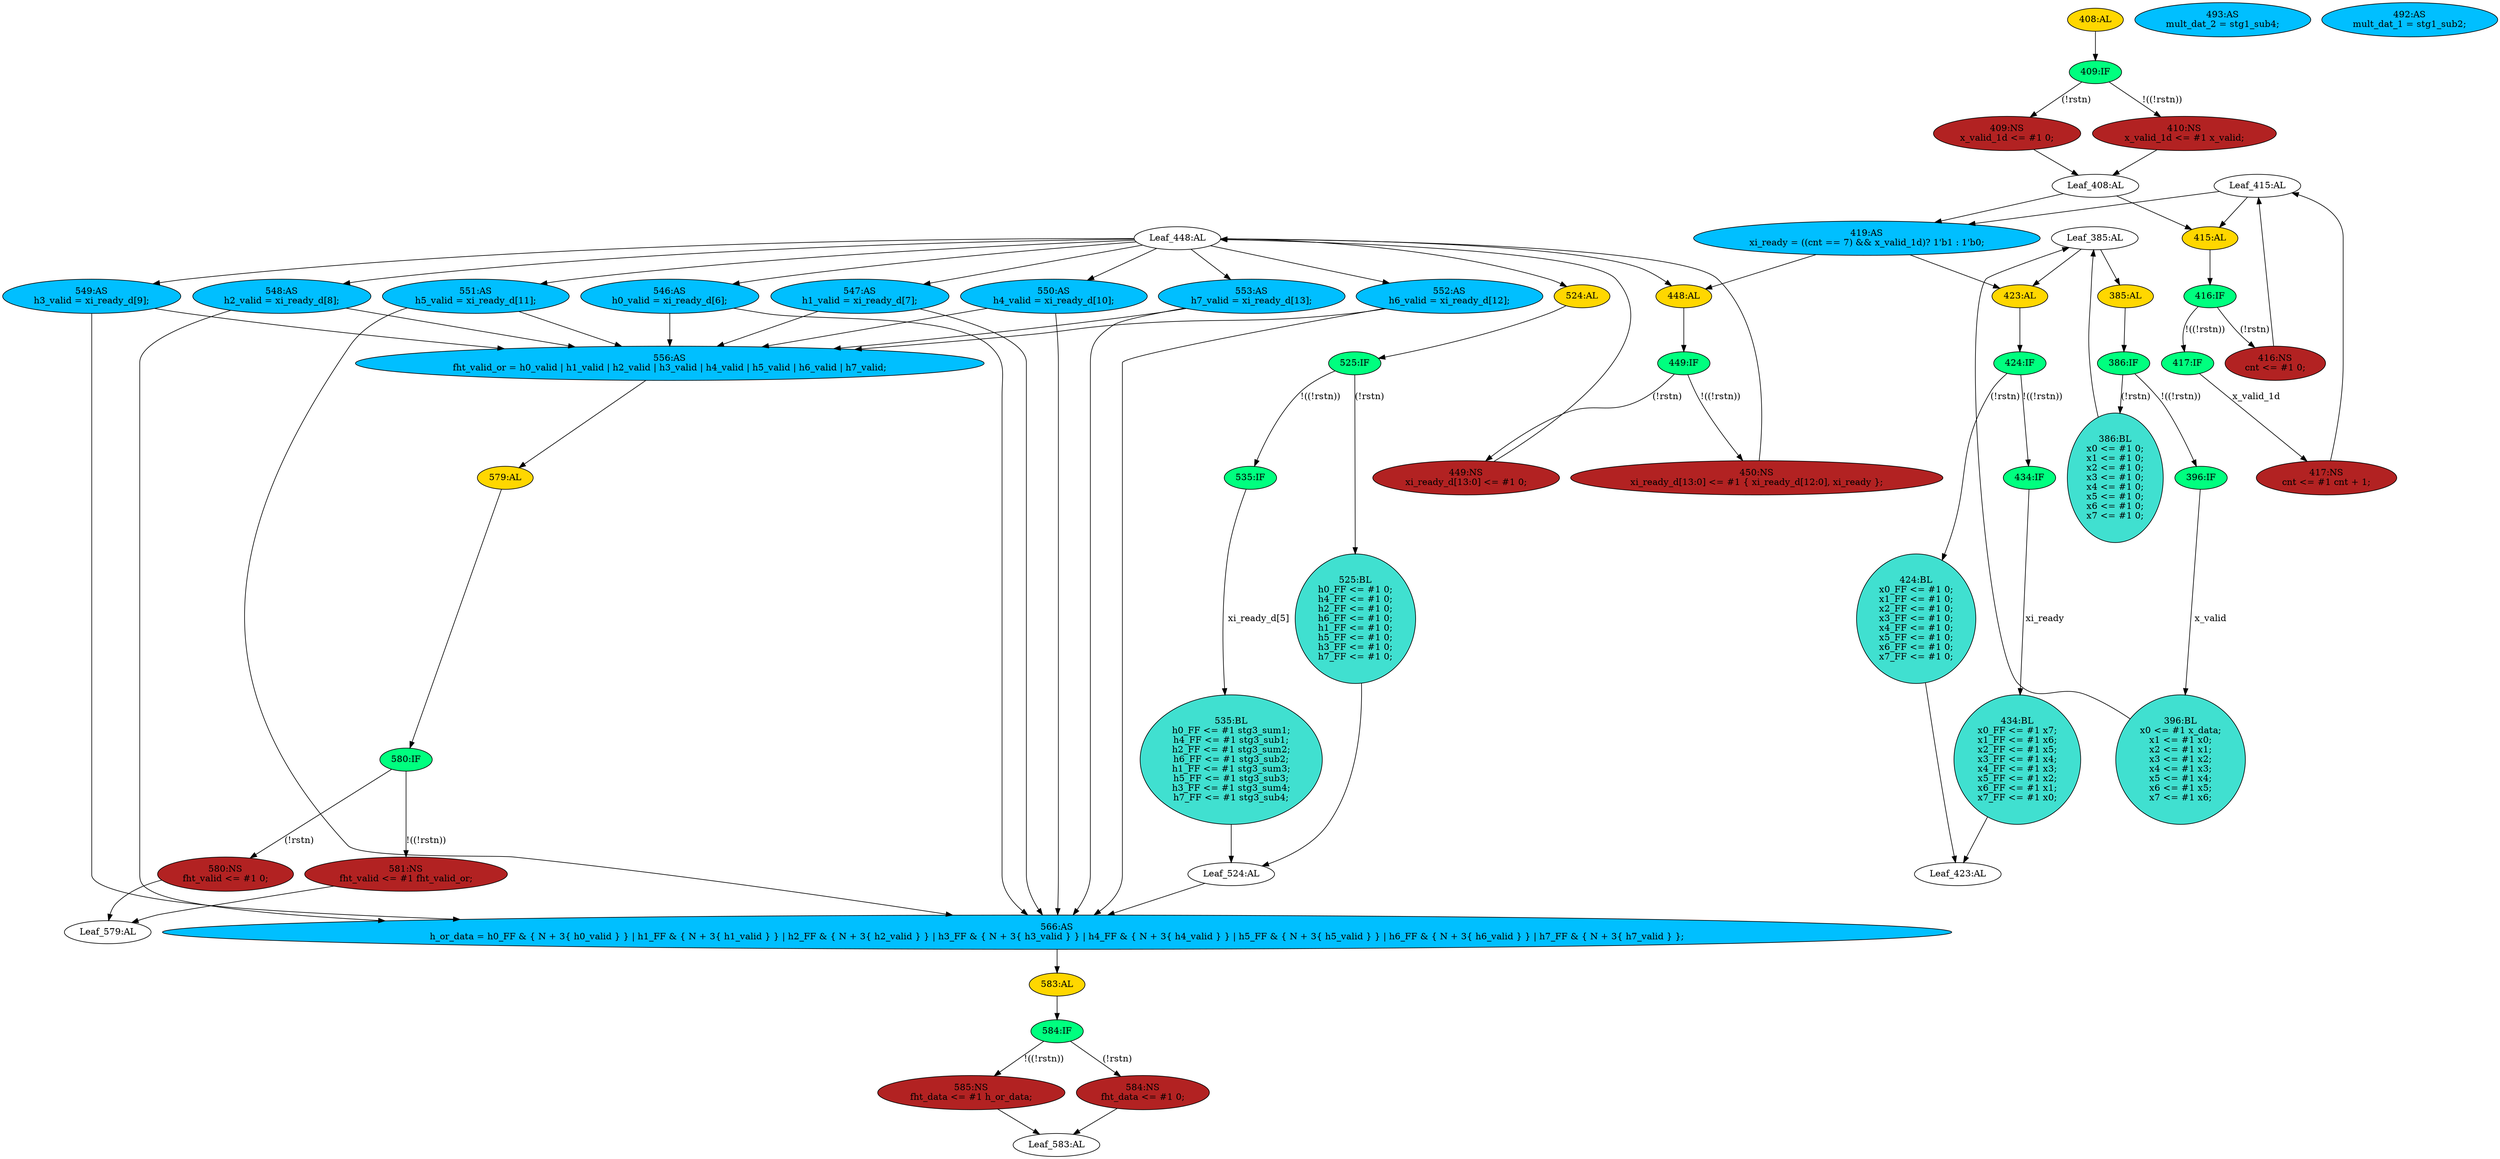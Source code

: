 strict digraph "compose( ,  )" {
	node [label="\N"];
	"548:AS"	 [ast="<pyverilog.vparser.ast.Assign object at 0x7f9d5c8085d0>",
		def_var="['h2_valid']",
		fillcolor=deepskyblue,
		label="548:AS
h2_valid = xi_ready_d[8];",
		statements="[]",
		style=filled,
		typ=Assign,
		use_var="['xi_ready_d']"];
	"566:AS"	 [ast="<pyverilog.vparser.ast.Assign object at 0x7f9d5c7f9c10>",
		def_var="['h_or_data']",
		fillcolor=deepskyblue,
		label="566:AS
h_or_data = h0_FF & { N + 3{ h0_valid } } | h1_FF & { N + 3{ h1_valid } } | h2_FF & { N + 3{ h2_valid } } | h3_FF & { N + \
3{ h3_valid } } | h4_FF & { N + 3{ h4_valid } } | h5_FF & { N + 3{ h5_valid } } | h6_FF & { N + 3{ h6_valid } } | h7_FF & { N + \
3{ h7_valid } };",
		statements="[]",
		style=filled,
		typ=Assign,
		use_var="['h0_FF', 'h0_valid', 'h1_FF', 'h1_valid', 'h2_FF', 'h2_valid', 'h3_FF', 'h3_valid', 'h4_FF', 'h4_valid', 'h5_FF', 'h5_valid', '\
h6_FF', 'h6_valid', 'h7_FF', 'h7_valid']"];
	"548:AS" -> "566:AS";
	"556:AS"	 [ast="<pyverilog.vparser.ast.Assign object at 0x7f9d5c7df1d0>",
		def_var="['fht_valid_or']",
		fillcolor=deepskyblue,
		label="556:AS
fht_valid_or = h0_valid | h1_valid | h2_valid | h3_valid | h4_valid | h5_valid | h6_valid | h7_valid;",
		statements="[]",
		style=filled,
		typ=Assign,
		use_var="['h0_valid', 'h1_valid', 'h2_valid', 'h3_valid', 'h4_valid', 'h5_valid', 'h6_valid', 'h7_valid']"];
	"548:AS" -> "556:AS";
	"409:IF"	 [ast="<pyverilog.vparser.ast.IfStatement object at 0x7f9d5ca96e90>",
		fillcolor=springgreen,
		label="409:IF",
		statements="[]",
		style=filled,
		typ=IfStatement];
	"409:NS"	 [ast="<pyverilog.vparser.ast.NonblockingSubstitution object at 0x7f9d5ca96e10>",
		fillcolor=firebrick,
		label="409:NS
x_valid_1d <= #1 0;",
		statements="[<pyverilog.vparser.ast.NonblockingSubstitution object at 0x7f9d5ca96e10>]",
		style=filled,
		typ=NonblockingSubstitution];
	"409:IF" -> "409:NS"	 [cond="['rstn']",
		label="(!rstn)",
		lineno=409];
	"410:NS"	 [ast="<pyverilog.vparser.ast.NonblockingSubstitution object at 0x7f9d5ca95050>",
		fillcolor=firebrick,
		label="410:NS
x_valid_1d <= #1 x_valid;",
		statements="[<pyverilog.vparser.ast.NonblockingSubstitution object at 0x7f9d5ca95050>]",
		style=filled,
		typ=NonblockingSubstitution];
	"409:IF" -> "410:NS"	 [cond="['rstn']",
		label="!((!rstn))",
		lineno=409];
	"583:AL"	 [ast="<pyverilog.vparser.ast.Always object at 0x7f9d5c2f9710>",
		clk_sens=False,
		fillcolor=gold,
		label="583:AL",
		sens="['sclk', 'rstn']",
		statements="[]",
		style=filled,
		typ=Always,
		use_var="['h_or_data', 'rstn']"];
	"566:AS" -> "583:AL";
	"547:AS"	 [ast="<pyverilog.vparser.ast.Assign object at 0x7f9d5c808410>",
		def_var="['h1_valid']",
		fillcolor=deepskyblue,
		label="547:AS
h1_valid = xi_ready_d[7];",
		statements="[]",
		style=filled,
		typ=Assign,
		use_var="['xi_ready_d']"];
	"547:AS" -> "566:AS";
	"547:AS" -> "556:AS";
	"Leaf_423:AL"	 [def_var="['x7_FF', 'x3_FF', 'x0_FF', 'x1_FF', 'x4_FF', 'x6_FF', 'x5_FF', 'x2_FF']",
		label="Leaf_423:AL"];
	"419:AS"	 [ast="<pyverilog.vparser.ast.Assign object at 0x7f9d5ca95c10>",
		def_var="['xi_ready']",
		fillcolor=deepskyblue,
		label="419:AS
xi_ready = ((cnt == 7) && x_valid_1d)? 1'b1 : 1'b0;",
		statements="[]",
		style=filled,
		typ=Assign,
		use_var="['cnt', 'x_valid_1d']"];
	"448:AL"	 [ast="<pyverilog.vparser.ast.Always object at 0x7f9d5c81a350>",
		clk_sens=False,
		fillcolor=gold,
		label="448:AL",
		sens="['sclk', 'rstn']",
		statements="[]",
		style=filled,
		typ=Always,
		use_var="['xi_ready', 'xi_ready_d', 'rstn']"];
	"419:AS" -> "448:AL";
	"423:AL"	 [ast="<pyverilog.vparser.ast.Always object at 0x7f9d5ca87210>",
		clk_sens=False,
		fillcolor=gold,
		label="423:AL",
		sens="['sclk', 'rstn']",
		statements="[]",
		style=filled,
		typ=Always,
		use_var="['x1', 'xi_ready', 'x2', 'x3', 'x0', 'rstn', 'x6', 'x7', 'x4', 'x5']"];
	"419:AS" -> "423:AL";
	"553:AS"	 [ast="<pyverilog.vparser.ast.Assign object at 0x7f9d5c808e90>",
		def_var="['h7_valid']",
		fillcolor=deepskyblue,
		label="553:AS
h7_valid = xi_ready_d[13];",
		statements="[]",
		style=filled,
		typ=Assign,
		use_var="['xi_ready_d']"];
	"553:AS" -> "566:AS";
	"553:AS" -> "556:AS";
	"525:BL"	 [ast="<pyverilog.vparser.ast.Block object at 0x7f9d5c7e7f50>",
		fillcolor=turquoise,
		label="525:BL
h0_FF <= #1 0;
h4_FF <= #1 0;
h2_FF <= #1 0;
h6_FF <= #1 0;
h1_FF <= #1 0;
h5_FF <= #1 0;
h3_FF <= #1 0;
h7_FF <= #1 0;",
		statements="[<pyverilog.vparser.ast.NonblockingSubstitution object at 0x7f9d5c7e7490>, <pyverilog.vparser.ast.NonblockingSubstitution object \
at 0x7f9d5c7e7650>, <pyverilog.vparser.ast.NonblockingSubstitution object at 0x7f9d5c7e7810>, <pyverilog.vparser.ast.NonblockingSubstitution \
object at 0x7f9d5c7e79d0>, <pyverilog.vparser.ast.NonblockingSubstitution object at 0x7f9d5c7e7b90>, <pyverilog.vparser.ast.NonblockingSubstitution \
object at 0x7f9d5c7e7d50>, <pyverilog.vparser.ast.NonblockingSubstitution object at 0x7f9d5c7e7f10>, <pyverilog.vparser.ast.NonblockingSubstitution \
object at 0x7f9d5c803110>]",
		style=filled,
		typ=Block];
	"Leaf_524:AL"	 [def_var="['h4_FF', 'h6_FF', 'h5_FF', 'h2_FF', 'h7_FF', 'h3_FF', 'h0_FF', 'h1_FF']",
		label="Leaf_524:AL"];
	"525:BL" -> "Leaf_524:AL"	 [cond="[]",
		lineno=None];
	"417:NS"	 [ast="<pyverilog.vparser.ast.NonblockingSubstitution object at 0x7f9d5ca95a10>",
		fillcolor=firebrick,
		label="417:NS
cnt <= #1 cnt + 1;",
		statements="[<pyverilog.vparser.ast.NonblockingSubstitution object at 0x7f9d5ca95a10>]",
		style=filled,
		typ=NonblockingSubstitution];
	"Leaf_415:AL"	 [def_var="['cnt']",
		label="Leaf_415:AL"];
	"417:NS" -> "Leaf_415:AL"	 [cond="[]",
		lineno=None];
	"Leaf_524:AL" -> "566:AS";
	"580:NS"	 [ast="<pyverilog.vparser.ast.NonblockingSubstitution object at 0x7f9d5c2f92d0>",
		fillcolor=firebrick,
		label="580:NS
fht_valid <= #1 0;",
		statements="[<pyverilog.vparser.ast.NonblockingSubstitution object at 0x7f9d5c2f92d0>]",
		style=filled,
		typ=NonblockingSubstitution];
	"Leaf_579:AL"	 [def_var="['fht_valid']",
		label="Leaf_579:AL"];
	"580:NS" -> "Leaf_579:AL"	 [cond="[]",
		lineno=None];
	"Leaf_448:AL"	 [def_var="['xi_ready_d']",
		label="Leaf_448:AL"];
	"Leaf_448:AL" -> "548:AS";
	"Leaf_448:AL" -> "547:AS";
	"Leaf_448:AL" -> "553:AS";
	"524:AL"	 [ast="<pyverilog.vparser.ast.Always object at 0x7f9d5c7e7290>",
		clk_sens=False,
		fillcolor=gold,
		label="524:AL",
		sens="['sclk', 'rstn']",
		statements="[]",
		style=filled,
		typ=Always,
		use_var="['rstn', 'stg3_sub4', 'stg3_sum4', 'stg3_sum1', 'stg3_sum2', 'stg3_sum3', 'stg3_sub1', 'xi_ready_d', 'stg3_sub2', 'stg3_sub3']"];
	"Leaf_448:AL" -> "524:AL";
	"552:AS"	 [ast="<pyverilog.vparser.ast.Assign object at 0x7f9d5c808cd0>",
		def_var="['h6_valid']",
		fillcolor=deepskyblue,
		label="552:AS
h6_valid = xi_ready_d[12];",
		statements="[]",
		style=filled,
		typ=Assign,
		use_var="['xi_ready_d']"];
	"Leaf_448:AL" -> "552:AS";
	"549:AS"	 [ast="<pyverilog.vparser.ast.Assign object at 0x7f9d5c808790>",
		def_var="['h3_valid']",
		fillcolor=deepskyblue,
		label="549:AS
h3_valid = xi_ready_d[9];",
		statements="[]",
		style=filled,
		typ=Assign,
		use_var="['xi_ready_d']"];
	"Leaf_448:AL" -> "549:AS";
	"546:AS"	 [ast="<pyverilog.vparser.ast.Assign object at 0x7f9d5c808250>",
		def_var="['h0_valid']",
		fillcolor=deepskyblue,
		label="546:AS
h0_valid = xi_ready_d[6];",
		statements="[]",
		style=filled,
		typ=Assign,
		use_var="['xi_ready_d']"];
	"Leaf_448:AL" -> "546:AS";
	"Leaf_448:AL" -> "448:AL";
	"550:AS"	 [ast="<pyverilog.vparser.ast.Assign object at 0x7f9d5c808950>",
		def_var="['h4_valid']",
		fillcolor=deepskyblue,
		label="550:AS
h4_valid = xi_ready_d[10];",
		statements="[]",
		style=filled,
		typ=Assign,
		use_var="['xi_ready_d']"];
	"Leaf_448:AL" -> "550:AS";
	"551:AS"	 [ast="<pyverilog.vparser.ast.Assign object at 0x7f9d5c808b10>",
		def_var="['h5_valid']",
		fillcolor=deepskyblue,
		label="551:AS
h5_valid = xi_ready_d[11];",
		statements="[]",
		style=filled,
		typ=Assign,
		use_var="['xi_ready_d']"];
	"Leaf_448:AL" -> "551:AS";
	"525:IF"	 [ast="<pyverilog.vparser.ast.IfStatement object at 0x7f9d5c8031d0>",
		fillcolor=springgreen,
		label="525:IF",
		statements="[]",
		style=filled,
		typ=IfStatement];
	"524:AL" -> "525:IF"	 [cond="[]",
		lineno=None];
	"493:AS"	 [ast="<pyverilog.vparser.ast.Assign object at 0x7f9d5c807ed0>",
		def_var="['mult_dat_2']",
		fillcolor=deepskyblue,
		label="493:AS
mult_dat_2 = stg1_sub4;",
		statements="[]",
		style=filled,
		typ=Assign,
		use_var="['stg1_sub4']"];
	"Leaf_583:AL"	 [def_var="['fht_data']",
		label="Leaf_583:AL"];
	"552:AS" -> "566:AS";
	"552:AS" -> "556:AS";
	"450:NS"	 [ast="<pyverilog.vparser.ast.NonblockingSubstitution object at 0x7f9d5c81a9d0>",
		fillcolor=firebrick,
		label="450:NS
xi_ready_d[13:0] <= #1 { xi_ready_d[12:0], xi_ready };",
		statements="[<pyverilog.vparser.ast.NonblockingSubstitution object at 0x7f9d5c81a9d0>]",
		style=filled,
		typ=NonblockingSubstitution];
	"450:NS" -> "Leaf_448:AL"	 [cond="[]",
		lineno=None];
	"408:AL"	 [ast="<pyverilog.vparser.ast.Always object at 0x7f9d5ca96c50>",
		clk_sens=False,
		fillcolor=gold,
		label="408:AL",
		sens="['sclk', 'rstn']",
		statements="[]",
		style=filled,
		typ=Always,
		use_var="['rstn', 'x_valid']"];
	"408:AL" -> "409:IF"	 [cond="[]",
		lineno=None];
	"581:NS"	 [ast="<pyverilog.vparser.ast.NonblockingSubstitution object at 0x7f9d5c2f9510>",
		fillcolor=firebrick,
		label="581:NS
fht_valid <= #1 fht_valid_or;",
		statements="[<pyverilog.vparser.ast.NonblockingSubstitution object at 0x7f9d5c2f9510>]",
		style=filled,
		typ=NonblockingSubstitution];
	"581:NS" -> "Leaf_579:AL"	 [cond="[]",
		lineno=None];
	"386:IF"	 [ast="<pyverilog.vparser.ast.IfStatement object at 0x7f9d5ca83b10>",
		fillcolor=springgreen,
		label="386:IF",
		statements="[]",
		style=filled,
		typ=IfStatement];
	"386:BL"	 [ast="<pyverilog.vparser.ast.Block object at 0x7f9d5ca838d0>",
		fillcolor=turquoise,
		label="386:BL
x0 <= #1 0;
x1 <= #1 0;
x2 <= #1 0;
x3 <= #1 0;
x4 <= #1 0;
x5 <= #1 0;
x6 <= #1 0;
x7 <= #1 0;",
		statements="[<pyverilog.vparser.ast.NonblockingSubstitution object at 0x7f9d5ca81dd0>, <pyverilog.vparser.ast.NonblockingSubstitution object \
at 0x7f9d5ca81f90>, <pyverilog.vparser.ast.NonblockingSubstitution object at 0x7f9d5ca83190>, <pyverilog.vparser.ast.NonblockingSubstitution \
object at 0x7f9d5ca83350>, <pyverilog.vparser.ast.NonblockingSubstitution object at 0x7f9d5ca83510>, <pyverilog.vparser.ast.NonblockingSubstitution \
object at 0x7f9d5ca836d0>, <pyverilog.vparser.ast.NonblockingSubstitution object at 0x7f9d5ca83890>, <pyverilog.vparser.ast.NonblockingSubstitution \
object at 0x7f9d5ca83a50>]",
		style=filled,
		typ=Block];
	"386:IF" -> "386:BL"	 [cond="['rstn']",
		label="(!rstn)",
		lineno=386];
	"396:IF"	 [ast="<pyverilog.vparser.ast.IfStatement object at 0x7f9d5ca83bd0>",
		fillcolor=springgreen,
		label="396:IF",
		statements="[]",
		style=filled,
		typ=IfStatement];
	"386:IF" -> "396:IF"	 [cond="['rstn']",
		label="!((!rstn))",
		lineno=386];
	"Leaf_415:AL" -> "419:AS";
	"415:AL"	 [ast="<pyverilog.vparser.ast.Always object at 0x7f9d5ca95490>",
		clk_sens=False,
		fillcolor=gold,
		label="415:AL",
		sens="['sclk', 'rstn']",
		statements="[]",
		style=filled,
		typ=Always,
		use_var="['cnt', 'rstn', 'x_valid_1d']"];
	"Leaf_415:AL" -> "415:AL";
	"579:AL"	 [ast="<pyverilog.vparser.ast.Always object at 0x7f9d5c2f9110>",
		clk_sens=False,
		fillcolor=gold,
		label="579:AL",
		sens="['sclk', 'rstn']",
		statements="[]",
		style=filled,
		typ=Always,
		use_var="['rstn', 'fht_valid_or']"];
	"556:AS" -> "579:AL";
	"584:IF"	 [ast="<pyverilog.vparser.ast.IfStatement object at 0x7f9d5c2f9950>",
		fillcolor=springgreen,
		label="584:IF",
		statements="[]",
		style=filled,
		typ=IfStatement];
	"583:AL" -> "584:IF"	 [cond="[]",
		lineno=None];
	"525:IF" -> "525:BL"	 [cond="['rstn']",
		label="(!rstn)",
		lineno=525];
	"535:IF"	 [ast="<pyverilog.vparser.ast.IfStatement object at 0x7f9d5c803310>",
		fillcolor=springgreen,
		label="535:IF",
		statements="[]",
		style=filled,
		typ=IfStatement];
	"525:IF" -> "535:IF"	 [cond="['rstn']",
		label="!((!rstn))",
		lineno=525];
	"434:IF"	 [ast="<pyverilog.vparser.ast.IfStatement object at 0x7f9d5ca97210>",
		fillcolor=springgreen,
		label="434:IF",
		statements="[]",
		style=filled,
		typ=IfStatement];
	"434:BL"	 [ast="<pyverilog.vparser.ast.Block object at 0x7f9d5ca97e90>",
		fillcolor=turquoise,
		label="434:BL
x0_FF <= #1 x7;
x1_FF <= #1 x6;
x2_FF <= #1 x5;
x3_FF <= #1 x4;
x4_FF <= #1 x3;
x5_FF <= #1 x2;
x6_FF <= #1 x1;
x7_FF <= #\
1 x0;",
		statements="[<pyverilog.vparser.ast.NonblockingSubstitution object at 0x7f9d5ca973d0>, <pyverilog.vparser.ast.NonblockingSubstitution object \
at 0x7f9d5ca97590>, <pyverilog.vparser.ast.NonblockingSubstitution object at 0x7f9d5ca97750>, <pyverilog.vparser.ast.NonblockingSubstitution \
object at 0x7f9d5ca97910>, <pyverilog.vparser.ast.NonblockingSubstitution object at 0x7f9d5ca97ad0>, <pyverilog.vparser.ast.NonblockingSubstitution \
object at 0x7f9d5ca97c90>, <pyverilog.vparser.ast.NonblockingSubstitution object at 0x7f9d5ca97e50>, <pyverilog.vparser.ast.NonblockingSubstitution \
object at 0x7f9d5c81a050>]",
		style=filled,
		typ=Block];
	"434:IF" -> "434:BL"	 [cond="['xi_ready']",
		label=xi_ready,
		lineno=434];
	"549:AS" -> "566:AS";
	"549:AS" -> "556:AS";
	"580:IF"	 [ast="<pyverilog.vparser.ast.IfStatement object at 0x7f9d5c2f9350>",
		fillcolor=springgreen,
		label="580:IF",
		statements="[]",
		style=filled,
		typ=IfStatement];
	"579:AL" -> "580:IF"	 [cond="[]",
		lineno=None];
	"546:AS" -> "566:AS";
	"546:AS" -> "556:AS";
	"580:IF" -> "580:NS"	 [cond="['rstn']",
		label="(!rstn)",
		lineno=580];
	"580:IF" -> "581:NS"	 [cond="['rstn']",
		label="!((!rstn))",
		lineno=580];
	"416:IF"	 [ast="<pyverilog.vparser.ast.IfStatement object at 0x7f9d5ca95690>",
		fillcolor=springgreen,
		label="416:IF",
		statements="[]",
		style=filled,
		typ=IfStatement];
	"415:AL" -> "416:IF"	 [cond="[]",
		lineno=None];
	"449:IF"	 [ast="<pyverilog.vparser.ast.IfStatement object at 0x7f9d5c81a7d0>",
		fillcolor=springgreen,
		label="449:IF",
		statements="[]",
		style=filled,
		typ=IfStatement];
	"448:AL" -> "449:IF"	 [cond="[]",
		lineno=None];
	"424:BL"	 [ast="<pyverilog.vparser.ast.Block object at 0x7f9d5ca87ed0>",
		fillcolor=turquoise,
		label="424:BL
x0_FF <= #1 0;
x1_FF <= #1 0;
x2_FF <= #1 0;
x3_FF <= #1 0;
x4_FF <= #1 0;
x5_FF <= #1 0;
x6_FF <= #1 0;
x7_FF <= #1 0;",
		statements="[<pyverilog.vparser.ast.NonblockingSubstitution object at 0x7f9d5ca87410>, <pyverilog.vparser.ast.NonblockingSubstitution object \
at 0x7f9d5ca875d0>, <pyverilog.vparser.ast.NonblockingSubstitution object at 0x7f9d5ca87790>, <pyverilog.vparser.ast.NonblockingSubstitution \
object at 0x7f9d5ca87950>, <pyverilog.vparser.ast.NonblockingSubstitution object at 0x7f9d5ca87b10>, <pyverilog.vparser.ast.NonblockingSubstitution \
object at 0x7f9d5ca87cd0>, <pyverilog.vparser.ast.NonblockingSubstitution object at 0x7f9d5ca87e90>, <pyverilog.vparser.ast.NonblockingSubstitution \
object at 0x7f9d5ca97090>]",
		style=filled,
		typ=Block];
	"424:BL" -> "Leaf_423:AL"	 [cond="[]",
		lineno=None];
	"416:NS"	 [ast="<pyverilog.vparser.ast.NonblockingSubstitution object at 0x7f9d5ca95650>",
		fillcolor=firebrick,
		label="416:NS
cnt <= #1 0;",
		statements="[<pyverilog.vparser.ast.NonblockingSubstitution object at 0x7f9d5ca95650>]",
		style=filled,
		typ=NonblockingSubstitution];
	"416:IF" -> "416:NS"	 [cond="['rstn']",
		label="(!rstn)",
		lineno=416];
	"417:IF"	 [ast="<pyverilog.vparser.ast.IfStatement object at 0x7f9d5ca95810>",
		fillcolor=springgreen,
		label="417:IF",
		statements="[]",
		style=filled,
		typ=IfStatement];
	"416:IF" -> "417:IF"	 [cond="['rstn']",
		label="!((!rstn))",
		lineno=416];
	"535:BL"	 [ast="<pyverilog.vparser.ast.Block object at 0x7f9d5c803f90>",
		fillcolor=turquoise,
		label="535:BL
h0_FF <= #1 stg3_sum1;
h4_FF <= #1 stg3_sub1;
h2_FF <= #1 stg3_sum2;
h6_FF <= #1 stg3_sub2;
h1_FF <= #1 stg3_sum3;
h5_FF <= #\
1 stg3_sub3;
h3_FF <= #1 stg3_sum4;
h7_FF <= #1 stg3_sub4;",
		statements="[<pyverilog.vparser.ast.NonblockingSubstitution object at 0x7f9d5c8034d0>, <pyverilog.vparser.ast.NonblockingSubstitution object \
at 0x7f9d5c803690>, <pyverilog.vparser.ast.NonblockingSubstitution object at 0x7f9d5c803850>, <pyverilog.vparser.ast.NonblockingSubstitution \
object at 0x7f9d5c803a10>, <pyverilog.vparser.ast.NonblockingSubstitution object at 0x7f9d5c803bd0>, <pyverilog.vparser.ast.NonblockingSubstitution \
object at 0x7f9d5c803d90>, <pyverilog.vparser.ast.NonblockingSubstitution object at 0x7f9d5c803f50>, <pyverilog.vparser.ast.NonblockingSubstitution \
object at 0x7f9d5c808150>]",
		style=filled,
		typ=Block];
	"535:IF" -> "535:BL"	 [cond="['xi_ready_d']",
		label="xi_ready_d[5]",
		lineno=535];
	"434:BL" -> "Leaf_423:AL"	 [cond="[]",
		lineno=None];
	"424:IF"	 [ast="<pyverilog.vparser.ast.IfStatement object at 0x7f9d5ca97150>",
		fillcolor=springgreen,
		label="424:IF",
		statements="[]",
		style=filled,
		typ=IfStatement];
	"423:AL" -> "424:IF"	 [cond="[]",
		lineno=None];
	"585:NS"	 [ast="<pyverilog.vparser.ast.NonblockingSubstitution object at 0x7f9d5c2f9ad0>",
		fillcolor=firebrick,
		label="585:NS
fht_data <= #1 h_or_data;",
		statements="[<pyverilog.vparser.ast.NonblockingSubstitution object at 0x7f9d5c2f9ad0>]",
		style=filled,
		typ=NonblockingSubstitution];
	"584:IF" -> "585:NS"	 [cond="['rstn']",
		label="!((!rstn))",
		lineno=584];
	"584:NS"	 [ast="<pyverilog.vparser.ast.NonblockingSubstitution object at 0x7f9d5c2f98d0>",
		fillcolor=firebrick,
		label="584:NS
fht_data <= #1 0;",
		statements="[<pyverilog.vparser.ast.NonblockingSubstitution object at 0x7f9d5c2f98d0>]",
		style=filled,
		typ=NonblockingSubstitution];
	"584:IF" -> "584:NS"	 [cond="['rstn']",
		label="(!rstn)",
		lineno=584];
	"Leaf_385:AL"	 [def_var="['x2', 'x3', 'x0', 'x1', 'x6', 'x7', 'x4', 'x5']",
		label="Leaf_385:AL"];
	"386:BL" -> "Leaf_385:AL"	 [cond="[]",
		lineno=None];
	"Leaf_408:AL"	 [def_var="['x_valid_1d']",
		label="Leaf_408:AL"];
	"409:NS" -> "Leaf_408:AL"	 [cond="[]",
		lineno=None];
	"Leaf_385:AL" -> "423:AL";
	"385:AL"	 [ast="<pyverilog.vparser.ast.Always object at 0x7f9d5ca81bd0>",
		clk_sens=False,
		fillcolor=gold,
		label="385:AL",
		sens="['sclk', 'rstn']",
		statements="[]",
		style=filled,
		typ=Always,
		use_var="['x1', 'x_valid', 'x_data', 'x2', 'x3', 'x0', 'rstn', 'x6', 'x4', 'x5']"];
	"Leaf_385:AL" -> "385:AL";
	"385:AL" -> "386:IF"	 [cond="[]",
		lineno=None];
	"396:BL"	 [ast="<pyverilog.vparser.ast.Block object at 0x7f9d5ca96890>",
		fillcolor=turquoise,
		label="396:BL
x0 <= #1 x_data;
x1 <= #1 x0;
x2 <= #1 x1;
x3 <= #1 x2;
x4 <= #1 x3;
x5 <= #1 x4;
x6 <= #1 x5;
x7 <= #1 x6;",
		statements="[<pyverilog.vparser.ast.NonblockingSubstitution object at 0x7f9d5ca83d90>, <pyverilog.vparser.ast.NonblockingSubstitution object \
at 0x7f9d5ca83f50>, <pyverilog.vparser.ast.NonblockingSubstitution object at 0x7f9d5ca96150>, <pyverilog.vparser.ast.NonblockingSubstitution \
object at 0x7f9d5ca96310>, <pyverilog.vparser.ast.NonblockingSubstitution object at 0x7f9d5ca964d0>, <pyverilog.vparser.ast.NonblockingSubstitution \
object at 0x7f9d5ca96690>, <pyverilog.vparser.ast.NonblockingSubstitution object at 0x7f9d5ca96850>, <pyverilog.vparser.ast.NonblockingSubstitution \
object at 0x7f9d5ca96a10>]",
		style=filled,
		typ=Block];
	"396:BL" -> "Leaf_385:AL"	 [cond="[]",
		lineno=None];
	"585:NS" -> "Leaf_583:AL"	 [cond="[]",
		lineno=None];
	"550:AS" -> "566:AS";
	"550:AS" -> "556:AS";
	"492:AS"	 [ast="<pyverilog.vparser.ast.Assign object at 0x7f9d5c807d90>",
		def_var="['mult_dat_1']",
		fillcolor=deepskyblue,
		label="492:AS
mult_dat_1 = stg1_sub2;",
		statements="[]",
		style=filled,
		typ=Assign,
		use_var="['stg1_sub2']"];
	"416:NS" -> "Leaf_415:AL"	 [cond="[]",
		lineno=None];
	"551:AS" -> "566:AS";
	"551:AS" -> "556:AS";
	"424:IF" -> "434:IF"	 [cond="['rstn']",
		label="!((!rstn))",
		lineno=424];
	"424:IF" -> "424:BL"	 [cond="['rstn']",
		label="(!rstn)",
		lineno=424];
	"584:NS" -> "Leaf_583:AL"	 [cond="[]",
		lineno=None];
	"535:BL" -> "Leaf_524:AL"	 [cond="[]",
		lineno=None];
	"396:IF" -> "396:BL"	 [cond="['x_valid']",
		label=x_valid,
		lineno=396];
	"417:IF" -> "417:NS"	 [cond="['x_valid_1d']",
		label=x_valid_1d,
		lineno=417];
	"410:NS" -> "Leaf_408:AL"	 [cond="[]",
		lineno=None];
	"449:IF" -> "450:NS"	 [cond="['rstn']",
		label="!((!rstn))",
		lineno=449];
	"449:NS"	 [ast="<pyverilog.vparser.ast.NonblockingSubstitution object at 0x7f9d5c81a5d0>",
		fillcolor=firebrick,
		label="449:NS
xi_ready_d[13:0] <= #1 0;",
		statements="[<pyverilog.vparser.ast.NonblockingSubstitution object at 0x7f9d5c81a5d0>]",
		style=filled,
		typ=NonblockingSubstitution];
	"449:IF" -> "449:NS"	 [cond="['rstn']",
		label="(!rstn)",
		lineno=449];
	"Leaf_408:AL" -> "419:AS";
	"Leaf_408:AL" -> "415:AL";
	"449:NS" -> "Leaf_448:AL"	 [cond="[]",
		lineno=None];
}
